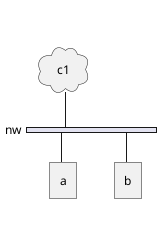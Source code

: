 {
  "sha1": "oy2o994r4f353ewihwm63pamtzramoy",
  "insertion": {
    "when": "2024-06-04T17:28:40.425Z",
    "url": "https://forum.plantuml.net/17932/nwdiag-possible-misbehavior?show=17943#c17943",
    "user": "plantuml@gmail.com"
  }
}
@startuml
nwdiag {

c1 [ shape = cloud];

network nw {
  c1;
  a;
  b;
}

}
@enduml
